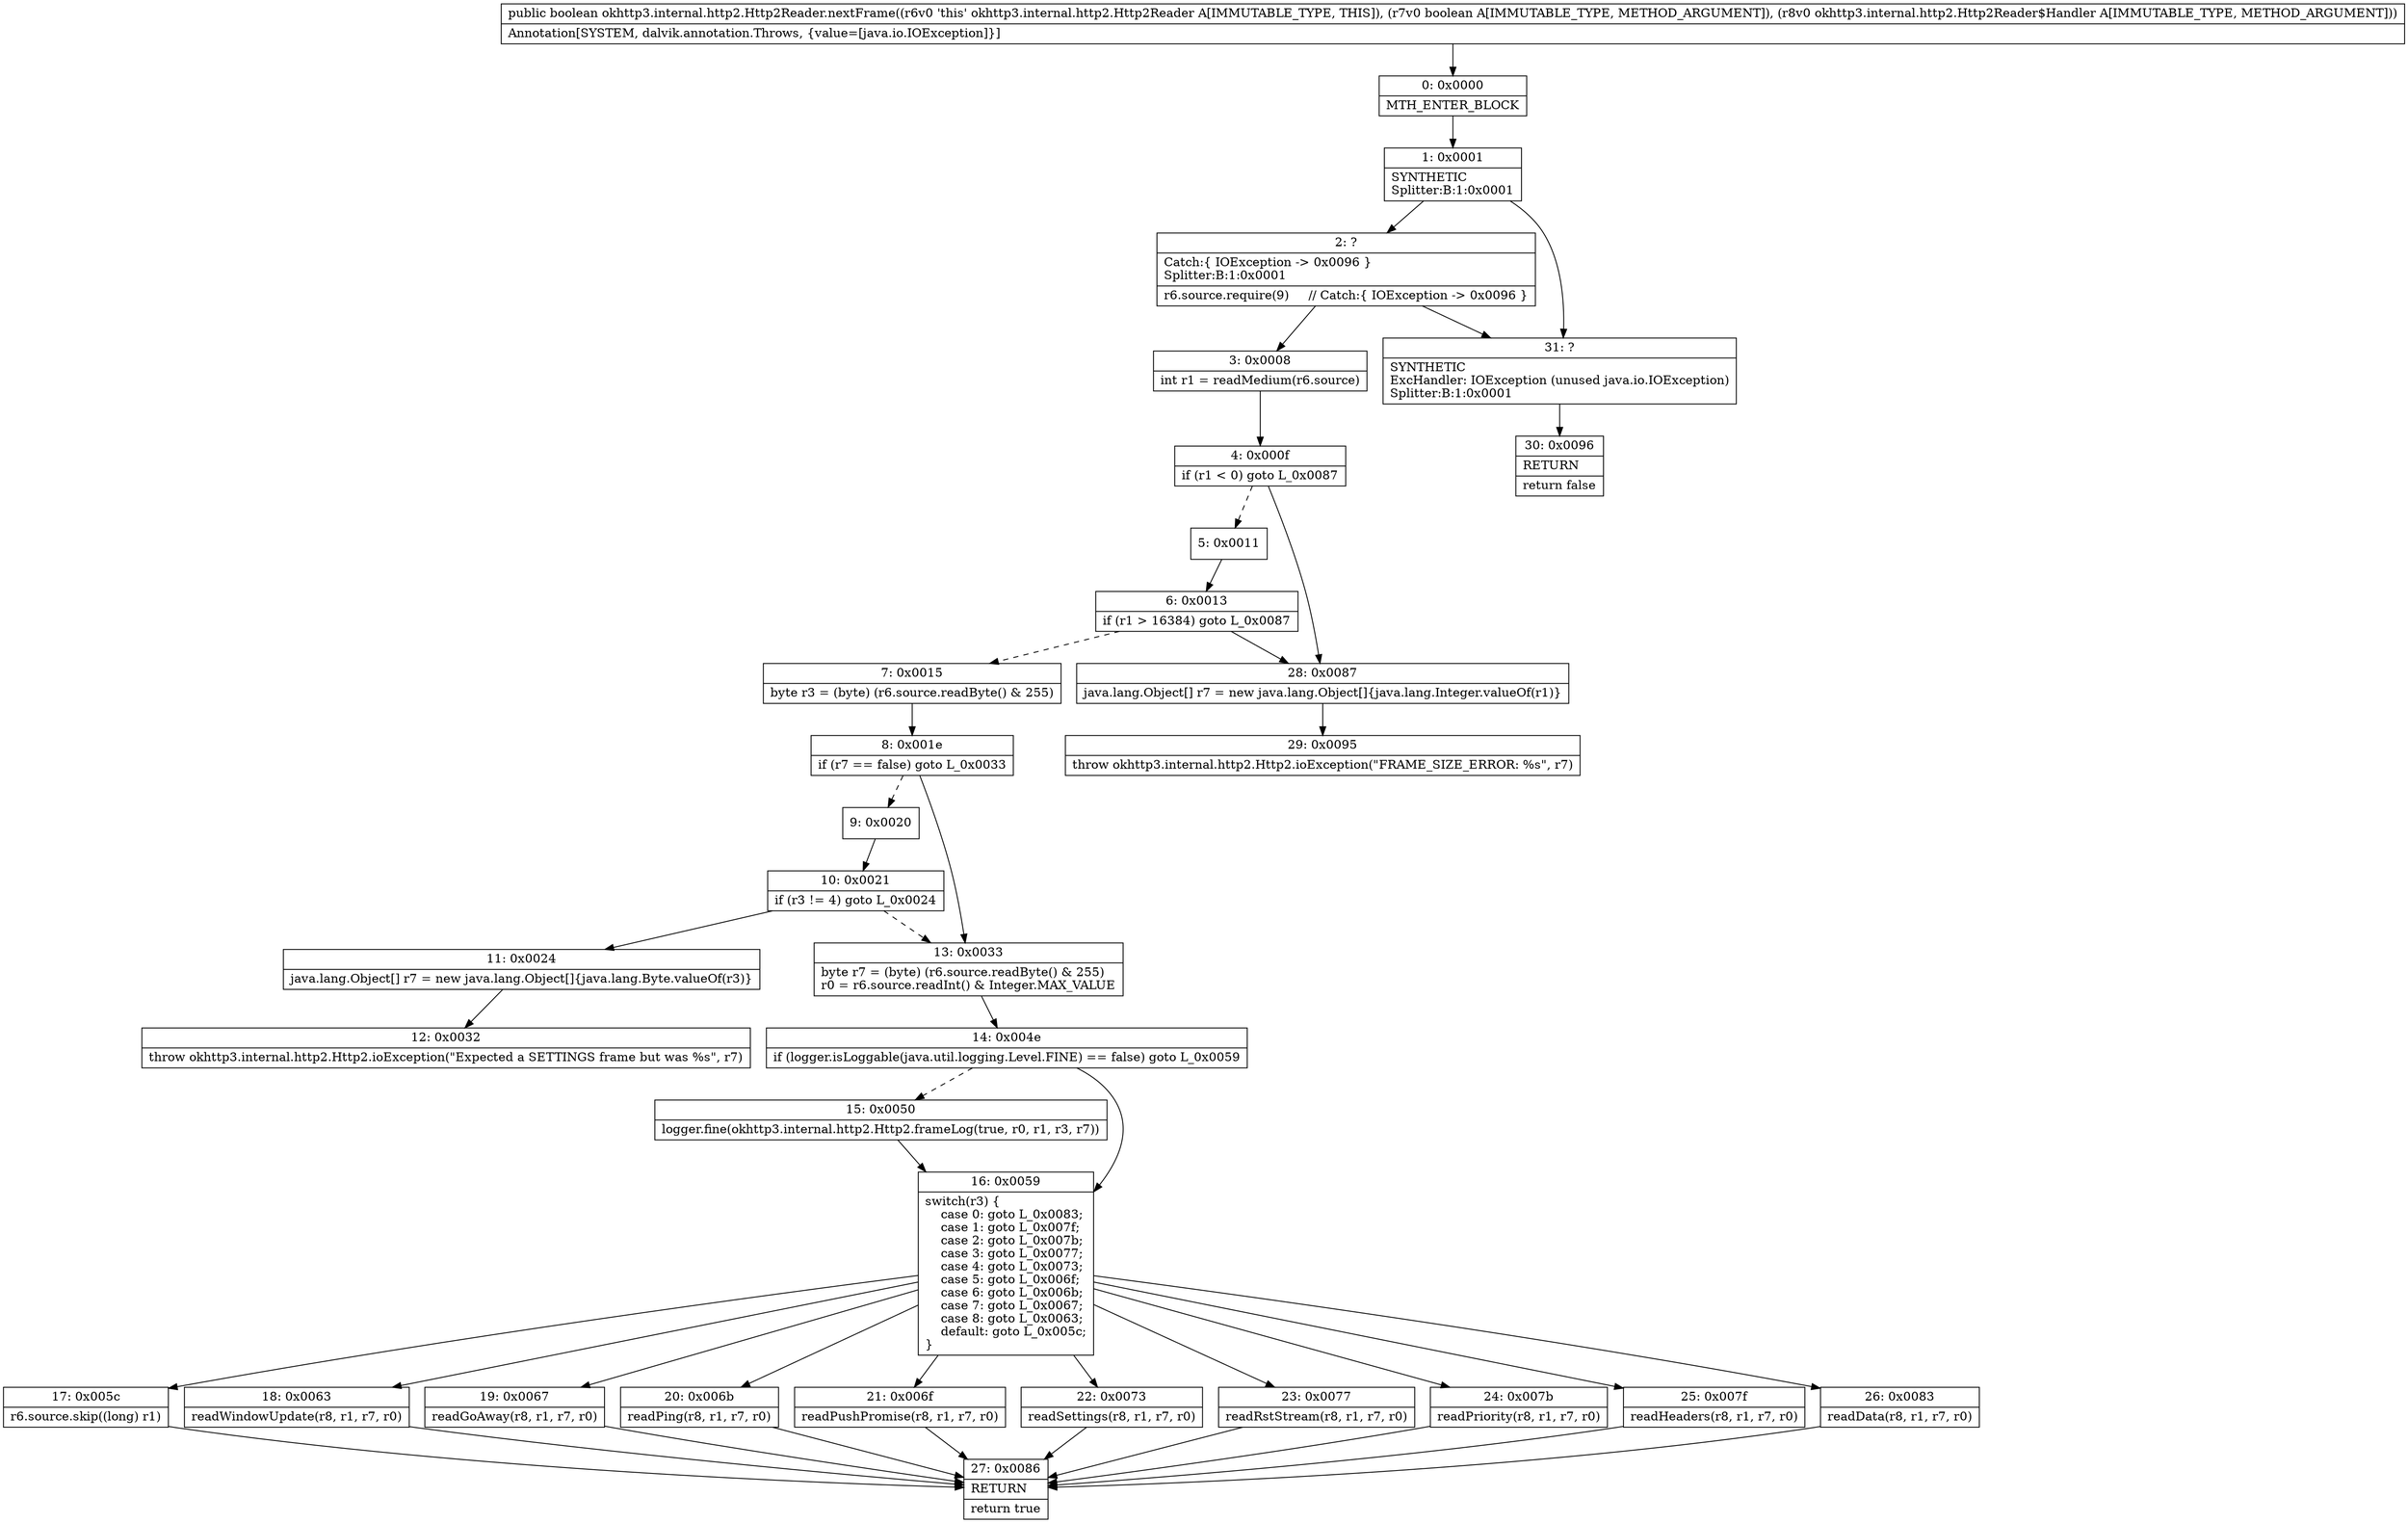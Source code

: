 digraph "CFG forokhttp3.internal.http2.Http2Reader.nextFrame(ZLokhttp3\/internal\/http2\/Http2Reader$Handler;)Z" {
Node_0 [shape=record,label="{0\:\ 0x0000|MTH_ENTER_BLOCK\l}"];
Node_1 [shape=record,label="{1\:\ 0x0001|SYNTHETIC\lSplitter:B:1:0x0001\l}"];
Node_2 [shape=record,label="{2\:\ ?|Catch:\{ IOException \-\> 0x0096 \}\lSplitter:B:1:0x0001\l|r6.source.require(9)     \/\/ Catch:\{ IOException \-\> 0x0096 \}\l}"];
Node_3 [shape=record,label="{3\:\ 0x0008|int r1 = readMedium(r6.source)\l}"];
Node_4 [shape=record,label="{4\:\ 0x000f|if (r1 \< 0) goto L_0x0087\l}"];
Node_5 [shape=record,label="{5\:\ 0x0011}"];
Node_6 [shape=record,label="{6\:\ 0x0013|if (r1 \> 16384) goto L_0x0087\l}"];
Node_7 [shape=record,label="{7\:\ 0x0015|byte r3 = (byte) (r6.source.readByte() & 255)\l}"];
Node_8 [shape=record,label="{8\:\ 0x001e|if (r7 == false) goto L_0x0033\l}"];
Node_9 [shape=record,label="{9\:\ 0x0020}"];
Node_10 [shape=record,label="{10\:\ 0x0021|if (r3 != 4) goto L_0x0024\l}"];
Node_11 [shape=record,label="{11\:\ 0x0024|java.lang.Object[] r7 = new java.lang.Object[]\{java.lang.Byte.valueOf(r3)\}\l}"];
Node_12 [shape=record,label="{12\:\ 0x0032|throw okhttp3.internal.http2.Http2.ioException(\"Expected a SETTINGS frame but was %s\", r7)\l}"];
Node_13 [shape=record,label="{13\:\ 0x0033|byte r7 = (byte) (r6.source.readByte() & 255)\lr0 = r6.source.readInt() & Integer.MAX_VALUE\l}"];
Node_14 [shape=record,label="{14\:\ 0x004e|if (logger.isLoggable(java.util.logging.Level.FINE) == false) goto L_0x0059\l}"];
Node_15 [shape=record,label="{15\:\ 0x0050|logger.fine(okhttp3.internal.http2.Http2.frameLog(true, r0, r1, r3, r7))\l}"];
Node_16 [shape=record,label="{16\:\ 0x0059|switch(r3) \{\l    case 0: goto L_0x0083;\l    case 1: goto L_0x007f;\l    case 2: goto L_0x007b;\l    case 3: goto L_0x0077;\l    case 4: goto L_0x0073;\l    case 5: goto L_0x006f;\l    case 6: goto L_0x006b;\l    case 7: goto L_0x0067;\l    case 8: goto L_0x0063;\l    default: goto L_0x005c;\l\}\l}"];
Node_17 [shape=record,label="{17\:\ 0x005c|r6.source.skip((long) r1)\l}"];
Node_18 [shape=record,label="{18\:\ 0x0063|readWindowUpdate(r8, r1, r7, r0)\l}"];
Node_19 [shape=record,label="{19\:\ 0x0067|readGoAway(r8, r1, r7, r0)\l}"];
Node_20 [shape=record,label="{20\:\ 0x006b|readPing(r8, r1, r7, r0)\l}"];
Node_21 [shape=record,label="{21\:\ 0x006f|readPushPromise(r8, r1, r7, r0)\l}"];
Node_22 [shape=record,label="{22\:\ 0x0073|readSettings(r8, r1, r7, r0)\l}"];
Node_23 [shape=record,label="{23\:\ 0x0077|readRstStream(r8, r1, r7, r0)\l}"];
Node_24 [shape=record,label="{24\:\ 0x007b|readPriority(r8, r1, r7, r0)\l}"];
Node_25 [shape=record,label="{25\:\ 0x007f|readHeaders(r8, r1, r7, r0)\l}"];
Node_26 [shape=record,label="{26\:\ 0x0083|readData(r8, r1, r7, r0)\l}"];
Node_27 [shape=record,label="{27\:\ 0x0086|RETURN\l|return true\l}"];
Node_28 [shape=record,label="{28\:\ 0x0087|java.lang.Object[] r7 = new java.lang.Object[]\{java.lang.Integer.valueOf(r1)\}\l}"];
Node_29 [shape=record,label="{29\:\ 0x0095|throw okhttp3.internal.http2.Http2.ioException(\"FRAME_SIZE_ERROR: %s\", r7)\l}"];
Node_30 [shape=record,label="{30\:\ 0x0096|RETURN\l|return false\l}"];
Node_31 [shape=record,label="{31\:\ ?|SYNTHETIC\lExcHandler: IOException (unused java.io.IOException)\lSplitter:B:1:0x0001\l}"];
MethodNode[shape=record,label="{public boolean okhttp3.internal.http2.Http2Reader.nextFrame((r6v0 'this' okhttp3.internal.http2.Http2Reader A[IMMUTABLE_TYPE, THIS]), (r7v0 boolean A[IMMUTABLE_TYPE, METHOD_ARGUMENT]), (r8v0 okhttp3.internal.http2.Http2Reader$Handler A[IMMUTABLE_TYPE, METHOD_ARGUMENT]))  | Annotation[SYSTEM, dalvik.annotation.Throws, \{value=[java.io.IOException]\}]\l}"];
MethodNode -> Node_0;
Node_0 -> Node_1;
Node_1 -> Node_2;
Node_1 -> Node_31;
Node_2 -> Node_3;
Node_2 -> Node_31;
Node_3 -> Node_4;
Node_4 -> Node_5[style=dashed];
Node_4 -> Node_28;
Node_5 -> Node_6;
Node_6 -> Node_7[style=dashed];
Node_6 -> Node_28;
Node_7 -> Node_8;
Node_8 -> Node_9[style=dashed];
Node_8 -> Node_13;
Node_9 -> Node_10;
Node_10 -> Node_11;
Node_10 -> Node_13[style=dashed];
Node_11 -> Node_12;
Node_13 -> Node_14;
Node_14 -> Node_15[style=dashed];
Node_14 -> Node_16;
Node_15 -> Node_16;
Node_16 -> Node_17;
Node_16 -> Node_18;
Node_16 -> Node_19;
Node_16 -> Node_20;
Node_16 -> Node_21;
Node_16 -> Node_22;
Node_16 -> Node_23;
Node_16 -> Node_24;
Node_16 -> Node_25;
Node_16 -> Node_26;
Node_17 -> Node_27;
Node_18 -> Node_27;
Node_19 -> Node_27;
Node_20 -> Node_27;
Node_21 -> Node_27;
Node_22 -> Node_27;
Node_23 -> Node_27;
Node_24 -> Node_27;
Node_25 -> Node_27;
Node_26 -> Node_27;
Node_28 -> Node_29;
Node_31 -> Node_30;
}

